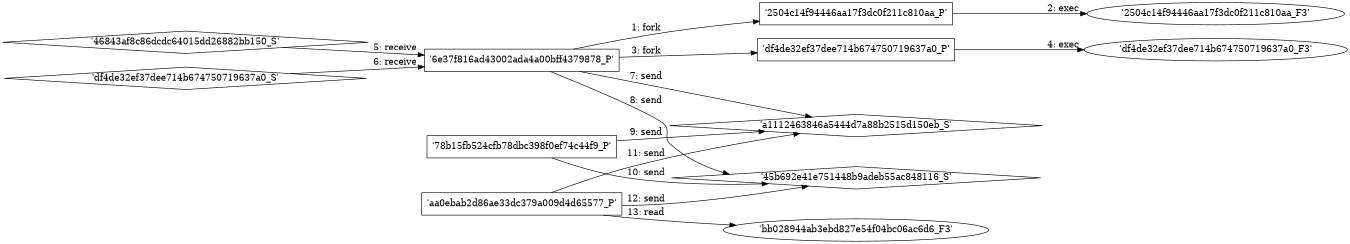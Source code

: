 digraph "D:\Learning\Paper\apt\基于CTI的攻击预警\Dataset\攻击图\ASGfromALLCTI\Improve security with a Zero Trust access model.dot" {
rankdir="LR"
size="9"
fixedsize="false"
splines="true"
nodesep=0.3
ranksep=0
fontsize=10
overlap="scalexy"
engine= "neato"
	"'6e37f816ad43002ada4a00bff4379878_P'" [node_type=Process shape=box]
	"'2504c14f94446aa17f3dc0f211c810aa_P'" [node_type=Process shape=box]
	"'6e37f816ad43002ada4a00bff4379878_P'" -> "'2504c14f94446aa17f3dc0f211c810aa_P'" [label="1: fork"]
	"'2504c14f94446aa17f3dc0f211c810aa_P'" [node_type=Process shape=box]
	"'2504c14f94446aa17f3dc0f211c810aa_F3'" [node_type=File shape=ellipse]
	"'2504c14f94446aa17f3dc0f211c810aa_P'" -> "'2504c14f94446aa17f3dc0f211c810aa_F3'" [label="2: exec"]
	"'6e37f816ad43002ada4a00bff4379878_P'" [node_type=Process shape=box]
	"'df4de32ef37dee714b674750719637a0_P'" [node_type=Process shape=box]
	"'6e37f816ad43002ada4a00bff4379878_P'" -> "'df4de32ef37dee714b674750719637a0_P'" [label="3: fork"]
	"'df4de32ef37dee714b674750719637a0_P'" [node_type=Process shape=box]
	"'df4de32ef37dee714b674750719637a0_F3'" [node_type=File shape=ellipse]
	"'df4de32ef37dee714b674750719637a0_P'" -> "'df4de32ef37dee714b674750719637a0_F3'" [label="4: exec"]
	"'6e37f816ad43002ada4a00bff4379878_P'" [node_type=Process shape=box]
	"'46843af8c86dcdc64015dd26882bb150_S'" [node_type=Socket shape=diamond]
	"'46843af8c86dcdc64015dd26882bb150_S'" -> "'6e37f816ad43002ada4a00bff4379878_P'" [label="5: receive"]
	"'6e37f816ad43002ada4a00bff4379878_P'" [node_type=Process shape=box]
	"'df4de32ef37dee714b674750719637a0_S'" [node_type=Socket shape=diamond]
	"'df4de32ef37dee714b674750719637a0_S'" -> "'6e37f816ad43002ada4a00bff4379878_P'" [label="6: receive"]
	"'a1112463846a5444d7a88b2515d150eb_S'" [node_type=Socket shape=diamond]
	"'6e37f816ad43002ada4a00bff4379878_P'" [node_type=Process shape=box]
	"'6e37f816ad43002ada4a00bff4379878_P'" -> "'a1112463846a5444d7a88b2515d150eb_S'" [label="7: send"]
	"'45b692e41e751448b9adeb55ac848116_S'" [node_type=Socket shape=diamond]
	"'6e37f816ad43002ada4a00bff4379878_P'" [node_type=Process shape=box]
	"'6e37f816ad43002ada4a00bff4379878_P'" -> "'45b692e41e751448b9adeb55ac848116_S'" [label="8: send"]
	"'a1112463846a5444d7a88b2515d150eb_S'" [node_type=Socket shape=diamond]
	"'78b15fb524cfb78dbc398f0ef74c44f9_P'" [node_type=Process shape=box]
	"'78b15fb524cfb78dbc398f0ef74c44f9_P'" -> "'a1112463846a5444d7a88b2515d150eb_S'" [label="9: send"]
	"'45b692e41e751448b9adeb55ac848116_S'" [node_type=Socket shape=diamond]
	"'78b15fb524cfb78dbc398f0ef74c44f9_P'" [node_type=Process shape=box]
	"'78b15fb524cfb78dbc398f0ef74c44f9_P'" -> "'45b692e41e751448b9adeb55ac848116_S'" [label="10: send"]
	"'a1112463846a5444d7a88b2515d150eb_S'" [node_type=Socket shape=diamond]
	"'aa0ebab2d86ae33dc379a009d4d65577_P'" [node_type=Process shape=box]
	"'aa0ebab2d86ae33dc379a009d4d65577_P'" -> "'a1112463846a5444d7a88b2515d150eb_S'" [label="11: send"]
	"'45b692e41e751448b9adeb55ac848116_S'" [node_type=Socket shape=diamond]
	"'aa0ebab2d86ae33dc379a009d4d65577_P'" [node_type=Process shape=box]
	"'aa0ebab2d86ae33dc379a009d4d65577_P'" -> "'45b692e41e751448b9adeb55ac848116_S'" [label="12: send"]
	"'bb028944ab3ebd827e54f04bc06ac6d6_F3'" [node_type=file shape=ellipse]
	"'aa0ebab2d86ae33dc379a009d4d65577_P'" [node_type=Process shape=box]
	"'aa0ebab2d86ae33dc379a009d4d65577_P'" -> "'bb028944ab3ebd827e54f04bc06ac6d6_F3'" [label="13: read"]
}
